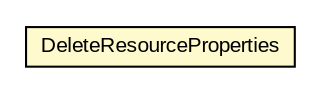 #!/usr/local/bin/dot
#
# Class diagram 
# Generated by UMLGraph version R5_6-24-gf6e263 (http://www.umlgraph.org/)
#

digraph G {
	edge [fontname="arial",fontsize=10,labelfontname="arial",labelfontsize=10];
	node [fontname="arial",fontsize=10,shape=plaintext];
	nodesep=0.25;
	ranksep=0.5;
	// org.oasis_open.docs.wsrf.rp_2.DeleteResourceProperties
	c303659 [label=<<table title="org.oasis_open.docs.wsrf.rp_2.DeleteResourceProperties" border="0" cellborder="1" cellspacing="0" cellpadding="2" port="p" bgcolor="lemonChiffon" href="./DeleteResourceProperties.html">
		<tr><td><table border="0" cellspacing="0" cellpadding="1">
<tr><td align="center" balign="center"> DeleteResourceProperties </td></tr>
		</table></td></tr>
		</table>>, URL="./DeleteResourceProperties.html", fontname="arial", fontcolor="black", fontsize=10.0];
}


